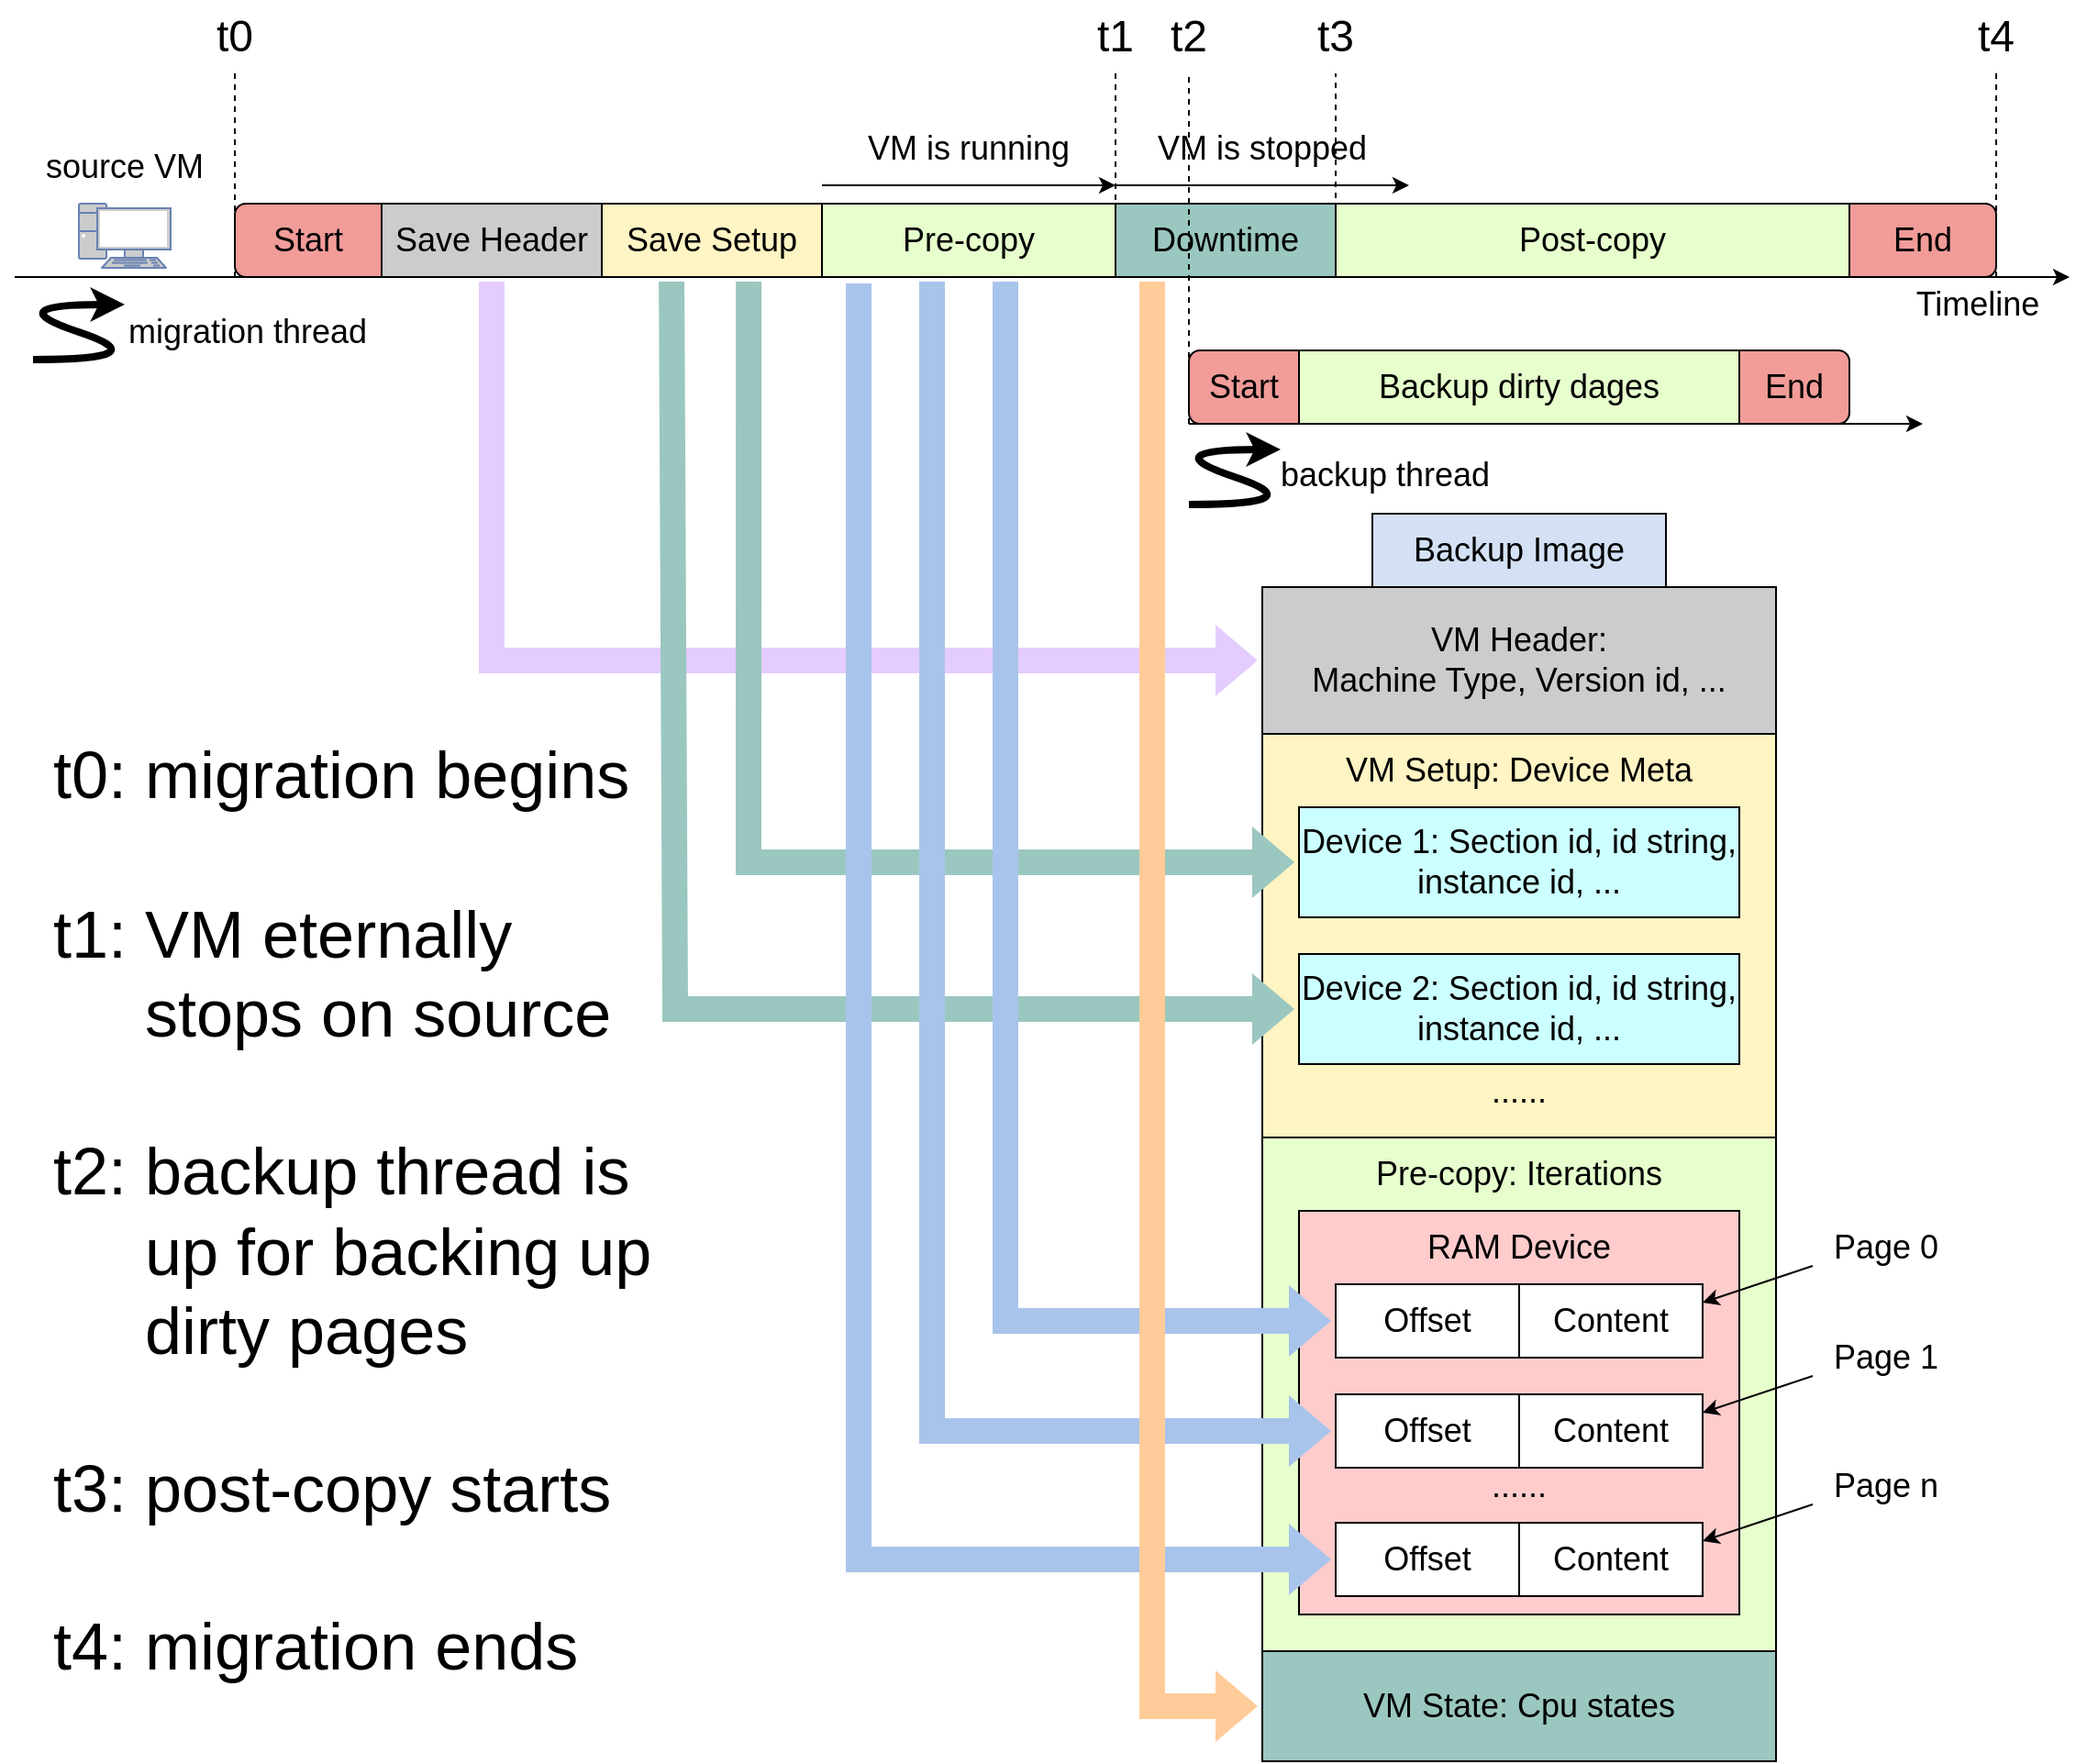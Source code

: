 <mxfile version="21.0.4" type="github">
  <diagram name="第 1 页" id="Lb_gxIyqJA8a55h3Iyhm">
    <mxGraphModel dx="2854" dy="1147" grid="1" gridSize="10" guides="1" tooltips="1" connect="1" arrows="1" fold="1" page="1" pageScale="1" pageWidth="827" pageHeight="1169" background="none" math="0" shadow="0">
      <root>
        <mxCell id="0" />
        <mxCell id="1" parent="0" />
        <mxCell id="mzbfThB3kD6rosfz20jr-2" value="" style="rounded=0;whiteSpace=wrap;html=1;" vertex="1" parent="1">
          <mxGeometry x="680" y="400" width="280" height="640" as="geometry" />
        </mxCell>
        <mxCell id="mzbfThB3kD6rosfz20jr-3" value="" style="rounded=1;whiteSpace=wrap;html=1;fontSize=18;fillColor=#F19C99;" vertex="1" parent="1">
          <mxGeometry x="960" y="191" width="120" height="40" as="geometry" />
        </mxCell>
        <mxCell id="mzbfThB3kD6rosfz20jr-4" value="" style="rounded=1;whiteSpace=wrap;html=1;fillColor=#F19C99;" vertex="1" parent="1">
          <mxGeometry x="120" y="191" width="120" height="40" as="geometry" />
        </mxCell>
        <mxCell id="mzbfThB3kD6rosfz20jr-5" value="&lt;font style=&quot;font-size: 18px;&quot;&gt;Start&lt;/font&gt;" style="text;html=1;strokeColor=none;fillColor=none;align=center;verticalAlign=middle;whiteSpace=wrap;rounded=0;" vertex="1" parent="1">
          <mxGeometry x="130" y="196" width="60" height="30" as="geometry" />
        </mxCell>
        <mxCell id="mzbfThB3kD6rosfz20jr-6" value="" style="endArrow=classic;html=1;rounded=0;fontSize=18;" edge="1" parent="1">
          <mxGeometry width="50" height="50" relative="1" as="geometry">
            <mxPoint y="231" as="sourcePoint" />
            <mxPoint x="1120" y="231" as="targetPoint" />
          </mxGeometry>
        </mxCell>
        <mxCell id="mzbfThB3kD6rosfz20jr-7" value="Pre-copy" style="rounded=0;whiteSpace=wrap;html=1;fontSize=18;fillColor=#E6FFCC;" vertex="1" parent="1">
          <mxGeometry x="440" y="191" width="160" height="40" as="geometry" />
        </mxCell>
        <mxCell id="mzbfThB3kD6rosfz20jr-8" value="Downtime" style="rounded=0;whiteSpace=wrap;html=1;fontSize=18;fillColor=#9AC7BF;" vertex="1" parent="1">
          <mxGeometry x="600" y="191" width="120" height="40" as="geometry" />
        </mxCell>
        <mxCell id="mzbfThB3kD6rosfz20jr-9" value="Post-copy" style="rounded=0;whiteSpace=wrap;html=1;fontSize=18;fillColor=#E6FFCC;" vertex="1" parent="1">
          <mxGeometry x="720" y="191" width="280" height="40" as="geometry" />
        </mxCell>
        <mxCell id="mzbfThB3kD6rosfz20jr-10" value="&lt;font style=&quot;font-size: 18px;&quot;&gt;End&lt;/font&gt;" style="text;html=1;strokeColor=none;fillColor=none;align=center;verticalAlign=middle;whiteSpace=wrap;rounded=0;" vertex="1" parent="1">
          <mxGeometry x="1010" y="196" width="60" height="30" as="geometry" />
        </mxCell>
        <mxCell id="mzbfThB3kD6rosfz20jr-11" value="Timeline" style="text;html=1;strokeColor=none;fillColor=none;align=center;verticalAlign=middle;whiteSpace=wrap;rounded=0;fontSize=18;" vertex="1" parent="1">
          <mxGeometry x="1020" y="231" width="100" height="30" as="geometry" />
        </mxCell>
        <mxCell id="mzbfThB3kD6rosfz20jr-12" value="" style="fontColor=#0066CC;verticalAlign=top;verticalLabelPosition=bottom;labelPosition=center;align=center;html=1;outlineConnect=0;fillColor=#CCCCCC;strokeColor=#6881B3;gradientColor=none;gradientDirection=north;strokeWidth=2;shape=mxgraph.networks.pc;fontSize=18;" vertex="1" parent="1">
          <mxGeometry x="35" y="191" width="50" height="35" as="geometry" />
        </mxCell>
        <mxCell id="mzbfThB3kD6rosfz20jr-15" value="source VM" style="text;html=1;strokeColor=none;fillColor=none;align=center;verticalAlign=middle;whiteSpace=wrap;rounded=0;fontSize=18;" vertex="1" parent="1">
          <mxGeometry y="151" width="120" height="40" as="geometry" />
        </mxCell>
        <mxCell id="mzbfThB3kD6rosfz20jr-37" value="Save Header" style="rounded=0;whiteSpace=wrap;html=1;fontSize=18;fillColor=#CCCCCC;" vertex="1" parent="1">
          <mxGeometry x="200" y="191" width="120" height="40" as="geometry" />
        </mxCell>
        <mxCell id="mzbfThB3kD6rosfz20jr-38" value="Save Setup" style="rounded=0;whiteSpace=wrap;html=1;fontSize=18;fillColor=#FFF4C3;" vertex="1" parent="1">
          <mxGeometry x="320" y="191" width="120" height="40" as="geometry" />
        </mxCell>
        <mxCell id="mzbfThB3kD6rosfz20jr-40" value="" style="shape=flexArrow;endArrow=classic;html=1;rounded=0;entryX=0;entryY=0.5;entryDx=0;entryDy=0;strokeColor=none;fillColor=#E5CCFF;strokeWidth=5;exitX=0.5;exitY=1;exitDx=0;exitDy=0;" edge="1" parent="1" source="mzbfThB3kD6rosfz20jr-37" target="mzbfThB3kD6rosfz20jr-41">
          <mxGeometry width="50" height="50" relative="1" as="geometry">
            <mxPoint x="260" y="320" as="sourcePoint" />
            <mxPoint x="370" y="520" as="targetPoint" />
            <Array as="points">
              <mxPoint x="260" y="440" />
            </Array>
          </mxGeometry>
        </mxCell>
        <mxCell id="mzbfThB3kD6rosfz20jr-41" value="&lt;font style=&quot;font-size: 18px;&quot;&gt;VM Header:&lt;br&gt;Machine Type, Version id, ...&lt;/font&gt;" style="rounded=0;whiteSpace=wrap;html=1;fillColor=#CCCCCC;" vertex="1" parent="1">
          <mxGeometry x="680" y="400" width="280" height="80" as="geometry" />
        </mxCell>
        <mxCell id="mzbfThB3kD6rosfz20jr-45" value="&lt;font style=&quot;font-size: 18px;&quot;&gt;&lt;br&gt;&lt;/font&gt;" style="rounded=0;whiteSpace=wrap;html=1;fillColor=#FFF4C3;" vertex="1" parent="1">
          <mxGeometry x="680" y="480" width="280" height="220" as="geometry" />
        </mxCell>
        <mxCell id="mzbfThB3kD6rosfz20jr-46" value="&lt;span style=&quot;font-size: 18px;&quot;&gt;Device 1: Section id, id string, &lt;br&gt;instance id, ...&lt;br&gt;&lt;/span&gt;" style="rounded=0;whiteSpace=wrap;html=1;fillColor=#CCFFFF;" vertex="1" parent="1">
          <mxGeometry x="700" y="520" width="240" height="60" as="geometry" />
        </mxCell>
        <mxCell id="mzbfThB3kD6rosfz20jr-47" value="&lt;font style=&quot;font-size: 18px;&quot;&gt;VM Setup: Device Meta&lt;/font&gt;" style="text;html=1;strokeColor=none;fillColor=none;align=center;verticalAlign=middle;whiteSpace=wrap;rounded=0;" vertex="1" parent="1">
          <mxGeometry x="680" y="480" width="280" height="40" as="geometry" />
        </mxCell>
        <mxCell id="mzbfThB3kD6rosfz20jr-48" value="&lt;span style=&quot;font-size: 18px;&quot;&gt;Device 2: Section id, id string, &lt;br&gt;instance id, ...&lt;br&gt;&lt;/span&gt;" style="rounded=0;whiteSpace=wrap;html=1;fillColor=#CCFFFF;" vertex="1" parent="1">
          <mxGeometry x="700" y="600" width="240" height="60" as="geometry" />
        </mxCell>
        <mxCell id="mzbfThB3kD6rosfz20jr-49" value="&lt;font style=&quot;font-size: 18px;&quot;&gt;......&lt;/font&gt;" style="text;html=1;strokeColor=none;fillColor=none;align=center;verticalAlign=middle;whiteSpace=wrap;rounded=0;" vertex="1" parent="1">
          <mxGeometry x="790" y="660" width="60" height="30" as="geometry" />
        </mxCell>
        <mxCell id="mzbfThB3kD6rosfz20jr-50" value="" style="rounded=0;whiteSpace=wrap;html=1;fillColor=#E6FFCC;" vertex="1" parent="1">
          <mxGeometry x="680" y="700" width="280" height="280" as="geometry" />
        </mxCell>
        <mxCell id="mzbfThB3kD6rosfz20jr-51" value="&lt;font style=&quot;font-size: 18px;&quot;&gt;Pre-copy: Iterations&lt;/font&gt;" style="text;html=1;strokeColor=none;fillColor=none;align=center;verticalAlign=middle;whiteSpace=wrap;rounded=0;" vertex="1" parent="1">
          <mxGeometry x="680" y="700" width="280" height="40" as="geometry" />
        </mxCell>
        <mxCell id="mzbfThB3kD6rosfz20jr-54" value="" style="rounded=0;whiteSpace=wrap;html=1;fillColor=#FFCCCC;" vertex="1" parent="1">
          <mxGeometry x="700" y="740" width="240" height="220" as="geometry" />
        </mxCell>
        <mxCell id="mzbfThB3kD6rosfz20jr-52" value="&lt;font style=&quot;font-size: 18px;&quot;&gt;Offset&lt;/font&gt;" style="rounded=0;whiteSpace=wrap;html=1;" vertex="1" parent="1">
          <mxGeometry x="720" y="780" width="100" height="40" as="geometry" />
        </mxCell>
        <mxCell id="mzbfThB3kD6rosfz20jr-53" value="&lt;font style=&quot;font-size: 18px;&quot;&gt;Content&lt;/font&gt;" style="rounded=0;whiteSpace=wrap;html=1;" vertex="1" parent="1">
          <mxGeometry x="820" y="780" width="100" height="40" as="geometry" />
        </mxCell>
        <mxCell id="mzbfThB3kD6rosfz20jr-55" value="&lt;font style=&quot;font-size: 18px;&quot;&gt;RAM Device&lt;/font&gt;" style="text;html=1;strokeColor=none;fillColor=none;align=center;verticalAlign=middle;whiteSpace=wrap;rounded=0;" vertex="1" parent="1">
          <mxGeometry x="700" y="740" width="240" height="40" as="geometry" />
        </mxCell>
        <mxCell id="mzbfThB3kD6rosfz20jr-56" value="&lt;font style=&quot;font-size: 18px;&quot;&gt;Offset&lt;/font&gt;" style="rounded=0;whiteSpace=wrap;html=1;" vertex="1" parent="1">
          <mxGeometry x="720" y="840" width="100" height="40" as="geometry" />
        </mxCell>
        <mxCell id="mzbfThB3kD6rosfz20jr-57" value="&lt;font style=&quot;font-size: 18px;&quot;&gt;Content&lt;/font&gt;" style="rounded=0;whiteSpace=wrap;html=1;" vertex="1" parent="1">
          <mxGeometry x="820" y="840" width="100" height="40" as="geometry" />
        </mxCell>
        <mxCell id="mzbfThB3kD6rosfz20jr-58" value="&lt;font style=&quot;font-size: 18px;&quot;&gt;......&lt;/font&gt;" style="text;html=1;strokeColor=none;fillColor=none;align=center;verticalAlign=middle;whiteSpace=wrap;rounded=0;" vertex="1" parent="1">
          <mxGeometry x="790" y="880" width="60" height="20" as="geometry" />
        </mxCell>
        <mxCell id="mzbfThB3kD6rosfz20jr-59" value="&lt;font style=&quot;font-size: 18px;&quot;&gt;Offset&lt;/font&gt;" style="rounded=0;whiteSpace=wrap;html=1;" vertex="1" parent="1">
          <mxGeometry x="720" y="910" width="100" height="40" as="geometry" />
        </mxCell>
        <mxCell id="mzbfThB3kD6rosfz20jr-60" value="&lt;font style=&quot;font-size: 18px;&quot;&gt;Content&lt;/font&gt;" style="rounded=0;whiteSpace=wrap;html=1;" vertex="1" parent="1">
          <mxGeometry x="820" y="910" width="100" height="40" as="geometry" />
        </mxCell>
        <mxCell id="mzbfThB3kD6rosfz20jr-43" value="" style="shape=flexArrow;endArrow=classic;html=1;rounded=0;entryX=0;entryY=0.5;entryDx=0;entryDy=0;strokeColor=none;fillColor=#9AC7BF;strokeWidth=5;exitX=0.317;exitY=1;exitDx=0;exitDy=0;exitPerimeter=0;" edge="1" parent="1" source="mzbfThB3kD6rosfz20jr-38" target="mzbfThB3kD6rosfz20jr-48">
          <mxGeometry width="50" height="50" relative="1" as="geometry">
            <mxPoint x="360" y="320" as="sourcePoint" />
            <mxPoint x="800" y="520" as="targetPoint" />
            <Array as="points">
              <mxPoint x="360" y="630" />
            </Array>
          </mxGeometry>
        </mxCell>
        <mxCell id="mzbfThB3kD6rosfz20jr-64" value="" style="shape=flexArrow;endArrow=classic;html=1;rounded=0;entryX=0;entryY=0.5;entryDx=0;entryDy=0;strokeColor=none;fillColor=#9AC7BF;strokeWidth=5;exitX=0.667;exitY=1;exitDx=0;exitDy=0;exitPerimeter=0;" edge="1" parent="1" source="mzbfThB3kD6rosfz20jr-38" target="mzbfThB3kD6rosfz20jr-46">
          <mxGeometry width="50" height="50" relative="1" as="geometry">
            <mxPoint x="400" y="320" as="sourcePoint" />
            <mxPoint x="740" y="630" as="targetPoint" />
            <Array as="points">
              <mxPoint x="400" y="550" />
            </Array>
          </mxGeometry>
        </mxCell>
        <mxCell id="mzbfThB3kD6rosfz20jr-61" value="" style="shape=flexArrow;endArrow=classic;html=1;rounded=0;entryX=0;entryY=1;entryDx=0;entryDy=0;strokeColor=none;fillColor=#A9C4EB;strokeWidth=5;exitX=0.125;exitY=1.025;exitDx=0;exitDy=0;exitPerimeter=0;" edge="1" parent="1" source="mzbfThB3kD6rosfz20jr-7">
          <mxGeometry width="50" height="50" relative="1" as="geometry">
            <mxPoint x="460" y="320" as="sourcePoint" />
            <mxPoint x="720" y="930" as="targetPoint" />
            <Array as="points">
              <mxPoint x="460" y="930" />
            </Array>
          </mxGeometry>
        </mxCell>
        <mxCell id="mzbfThB3kD6rosfz20jr-62" value="" style="shape=flexArrow;endArrow=classic;html=1;rounded=0;entryX=0;entryY=1;entryDx=0;entryDy=0;strokeColor=none;fillColor=#A9C4EB;strokeWidth=5;exitX=0.375;exitY=1;exitDx=0;exitDy=0;exitPerimeter=0;" edge="1" parent="1" source="mzbfThB3kD6rosfz20jr-7">
          <mxGeometry width="50" height="50" relative="1" as="geometry">
            <mxPoint x="500" y="320" as="sourcePoint" />
            <mxPoint x="720" y="860" as="targetPoint" />
            <Array as="points">
              <mxPoint x="500" y="860" />
            </Array>
          </mxGeometry>
        </mxCell>
        <mxCell id="mzbfThB3kD6rosfz20jr-63" value="" style="shape=flexArrow;endArrow=classic;html=1;rounded=0;entryX=0;entryY=1;entryDx=0;entryDy=0;strokeColor=none;fillColor=#A9C4EB;strokeWidth=5;exitX=0.625;exitY=1;exitDx=0;exitDy=0;exitPerimeter=0;" edge="1" parent="1" source="mzbfThB3kD6rosfz20jr-7">
          <mxGeometry width="50" height="50" relative="1" as="geometry">
            <mxPoint x="460" y="190" as="sourcePoint" />
            <mxPoint x="720" y="800" as="targetPoint" />
            <Array as="points">
              <mxPoint x="540" y="800" />
            </Array>
          </mxGeometry>
        </mxCell>
        <mxCell id="mzbfThB3kD6rosfz20jr-65" value="" style="shape=flexArrow;endArrow=classic;html=1;rounded=0;entryX=0;entryY=0.5;entryDx=0;entryDy=0;strokeColor=none;fillColor=#FFCC99;strokeWidth=5;exitX=0.167;exitY=1;exitDx=0;exitDy=0;exitPerimeter=0;" edge="1" parent="1" source="mzbfThB3kD6rosfz20jr-8" target="mzbfThB3kD6rosfz20jr-66">
          <mxGeometry width="50" height="50" relative="1" as="geometry">
            <mxPoint x="620" y="320" as="sourcePoint" />
            <mxPoint x="800" y="800" as="targetPoint" />
            <Array as="points">
              <mxPoint x="620" y="1010" />
            </Array>
          </mxGeometry>
        </mxCell>
        <mxCell id="mzbfThB3kD6rosfz20jr-66" value="&lt;font style=&quot;font-size: 18px;&quot;&gt;VM State: Cpu states&lt;/font&gt;" style="rounded=0;whiteSpace=wrap;html=1;fillColor=#9AC7BF;" vertex="1" parent="1">
          <mxGeometry x="680" y="980" width="280" height="60" as="geometry" />
        </mxCell>
        <mxCell id="mzbfThB3kD6rosfz20jr-67" value="&lt;font style=&quot;font-size: 18px;&quot;&gt;Page 0&lt;/font&gt;" style="text;html=1;strokeColor=none;fillColor=none;align=center;verticalAlign=middle;whiteSpace=wrap;rounded=0;" vertex="1" parent="1">
          <mxGeometry x="980" y="740" width="80" height="40" as="geometry" />
        </mxCell>
        <mxCell id="mzbfThB3kD6rosfz20jr-68" value="&lt;font style=&quot;font-size: 18px;&quot;&gt;Page 1&lt;/font&gt;" style="text;html=1;strokeColor=none;fillColor=none;align=center;verticalAlign=middle;whiteSpace=wrap;rounded=0;" vertex="1" parent="1">
          <mxGeometry x="980" y="800" width="80" height="40" as="geometry" />
        </mxCell>
        <mxCell id="mzbfThB3kD6rosfz20jr-69" value="&lt;font style=&quot;font-size: 18px;&quot;&gt;Page n&lt;/font&gt;" style="text;html=1;strokeColor=none;fillColor=none;align=center;verticalAlign=middle;whiteSpace=wrap;rounded=0;" vertex="1" parent="1">
          <mxGeometry x="980" y="870" width="80" height="40" as="geometry" />
        </mxCell>
        <mxCell id="mzbfThB3kD6rosfz20jr-70" value="" style="endArrow=classic;html=1;rounded=0;exitX=0;exitY=0.75;exitDx=0;exitDy=0;entryX=1;entryY=0.25;entryDx=0;entryDy=0;" edge="1" parent="1" source="mzbfThB3kD6rosfz20jr-67" target="mzbfThB3kD6rosfz20jr-53">
          <mxGeometry width="50" height="50" relative="1" as="geometry">
            <mxPoint x="1130" y="750" as="sourcePoint" />
            <mxPoint x="1070" y="810" as="targetPoint" />
          </mxGeometry>
        </mxCell>
        <mxCell id="mzbfThB3kD6rosfz20jr-71" value="" style="endArrow=classic;html=1;rounded=0;exitX=0;exitY=0.75;exitDx=0;exitDy=0;entryX=1;entryY=0.25;entryDx=0;entryDy=0;" edge="1" parent="1">
          <mxGeometry width="50" height="50" relative="1" as="geometry">
            <mxPoint x="980" y="830" as="sourcePoint" />
            <mxPoint x="920" y="850" as="targetPoint" />
          </mxGeometry>
        </mxCell>
        <mxCell id="mzbfThB3kD6rosfz20jr-72" value="" style="endArrow=classic;html=1;rounded=0;exitX=0;exitY=0.75;exitDx=0;exitDy=0;entryX=1;entryY=0.25;entryDx=0;entryDy=0;" edge="1" parent="1">
          <mxGeometry width="50" height="50" relative="1" as="geometry">
            <mxPoint x="980" y="900" as="sourcePoint" />
            <mxPoint x="920" y="920" as="targetPoint" />
          </mxGeometry>
        </mxCell>
        <mxCell id="mzbfThB3kD6rosfz20jr-85" value="&lt;font style=&quot;font-size: 18px;&quot;&gt;migration thread&lt;/font&gt;" style="text;html=1;strokeColor=none;fillColor=none;align=center;verticalAlign=middle;whiteSpace=wrap;rounded=0;" vertex="1" parent="1">
          <mxGeometry x="47" y="241" width="160" height="40" as="geometry" />
        </mxCell>
        <mxCell id="mzbfThB3kD6rosfz20jr-86" value="" style="endArrow=classic;html=1;rounded=0;" edge="1" parent="1">
          <mxGeometry width="50" height="50" relative="1" as="geometry">
            <mxPoint x="640" y="311" as="sourcePoint" />
            <mxPoint x="1040" y="311" as="targetPoint" />
          </mxGeometry>
        </mxCell>
        <mxCell id="mzbfThB3kD6rosfz20jr-87" value="" style="endArrow=none;html=1;rounded=0;dashed=1;" edge="1" parent="1">
          <mxGeometry width="50" height="50" relative="1" as="geometry">
            <mxPoint x="640" y="311" as="sourcePoint" />
            <mxPoint x="640" y="120" as="targetPoint" />
          </mxGeometry>
        </mxCell>
        <mxCell id="mzbfThB3kD6rosfz20jr-88" value="&lt;font style=&quot;font-size: 18px;&quot;&gt;backup thread&lt;/font&gt;" style="text;html=1;strokeColor=none;fillColor=none;align=center;verticalAlign=middle;whiteSpace=wrap;rounded=0;" vertex="1" parent="1">
          <mxGeometry x="667" y="319" width="160" height="40" as="geometry" />
        </mxCell>
        <mxCell id="mzbfThB3kD6rosfz20jr-89" value="" style="rounded=1;whiteSpace=wrap;html=1;fillColor=#F19C99;" vertex="1" parent="1">
          <mxGeometry x="640" y="271" width="120" height="40" as="geometry" />
        </mxCell>
        <mxCell id="mzbfThB3kD6rosfz20jr-90" value="&lt;font style=&quot;font-size: 18px;&quot;&gt;Start&lt;/font&gt;" style="text;html=1;strokeColor=none;fillColor=none;align=center;verticalAlign=middle;whiteSpace=wrap;rounded=0;" vertex="1" parent="1">
          <mxGeometry x="640" y="276" width="60" height="30" as="geometry" />
        </mxCell>
        <mxCell id="mzbfThB3kD6rosfz20jr-92" value="" style="rounded=1;whiteSpace=wrap;html=1;fontSize=18;fillColor=#F19C99;" vertex="1" parent="1">
          <mxGeometry x="880" y="271" width="120" height="40" as="geometry" />
        </mxCell>
        <mxCell id="mzbfThB3kD6rosfz20jr-93" value="&lt;font style=&quot;font-size: 18px;&quot;&gt;End&lt;/font&gt;" style="text;html=1;strokeColor=none;fillColor=none;align=center;verticalAlign=middle;whiteSpace=wrap;rounded=0;" vertex="1" parent="1">
          <mxGeometry x="940" y="276" width="60" height="30" as="geometry" />
        </mxCell>
        <mxCell id="mzbfThB3kD6rosfz20jr-91" value="Backup dirty dages" style="rounded=0;whiteSpace=wrap;html=1;fontSize=18;fillColor=#E6FFCC;" vertex="1" parent="1">
          <mxGeometry x="700" y="271" width="240" height="40" as="geometry" />
        </mxCell>
        <mxCell id="mzbfThB3kD6rosfz20jr-94" value="" style="endArrow=none;html=1;rounded=0;dashed=1;" edge="1" parent="1">
          <mxGeometry width="50" height="50" relative="1" as="geometry">
            <mxPoint x="600" y="231" as="sourcePoint" />
            <mxPoint x="600" y="120" as="targetPoint" />
          </mxGeometry>
        </mxCell>
        <mxCell id="mzbfThB3kD6rosfz20jr-95" value="" style="endArrow=classic;html=1;rounded=0;" edge="1" parent="1">
          <mxGeometry width="50" height="50" relative="1" as="geometry">
            <mxPoint x="440" y="181" as="sourcePoint" />
            <mxPoint x="600" y="181" as="targetPoint" />
          </mxGeometry>
        </mxCell>
        <mxCell id="mzbfThB3kD6rosfz20jr-96" value="VM is running" style="text;html=1;strokeColor=none;fillColor=none;align=center;verticalAlign=middle;whiteSpace=wrap;rounded=0;fontSize=18;" vertex="1" parent="1">
          <mxGeometry x="440" y="151" width="160" height="20" as="geometry" />
        </mxCell>
        <mxCell id="mzbfThB3kD6rosfz20jr-97" value="" style="endArrow=classic;html=1;rounded=0;" edge="1" parent="1">
          <mxGeometry width="50" height="50" relative="1" as="geometry">
            <mxPoint x="600" y="181" as="sourcePoint" />
            <mxPoint x="760" y="181" as="targetPoint" />
          </mxGeometry>
        </mxCell>
        <mxCell id="mzbfThB3kD6rosfz20jr-98" value="VM is stopped" style="text;html=1;strokeColor=none;fillColor=none;align=center;verticalAlign=middle;whiteSpace=wrap;rounded=0;fontSize=18;" vertex="1" parent="1">
          <mxGeometry x="600" y="151" width="160" height="20" as="geometry" />
        </mxCell>
        <mxCell id="mzbfThB3kD6rosfz20jr-100" value="" style="curved=1;endArrow=classic;html=1;rounded=0;strokeWidth=4;" edge="1" parent="1">
          <mxGeometry width="50" height="50" relative="1" as="geometry">
            <mxPoint x="10" y="276" as="sourcePoint" />
            <mxPoint x="60" y="246" as="targetPoint" />
            <Array as="points">
              <mxPoint x="80" y="276" />
              <mxPoint x="-10" y="246" />
            </Array>
          </mxGeometry>
        </mxCell>
        <mxCell id="mzbfThB3kD6rosfz20jr-101" value="" style="curved=1;endArrow=classic;html=1;rounded=0;strokeWidth=4;" edge="1" parent="1">
          <mxGeometry width="50" height="50" relative="1" as="geometry">
            <mxPoint x="640" y="355" as="sourcePoint" />
            <mxPoint x="690" y="325" as="targetPoint" />
            <Array as="points">
              <mxPoint x="710" y="355" />
              <mxPoint x="620" y="325" />
            </Array>
          </mxGeometry>
        </mxCell>
        <mxCell id="mzbfThB3kD6rosfz20jr-102" value="" style="endArrow=none;html=1;rounded=0;dashed=1;" edge="1" parent="1">
          <mxGeometry width="50" height="50" relative="1" as="geometry">
            <mxPoint x="120" y="231" as="sourcePoint" />
            <mxPoint x="120" y="120" as="targetPoint" />
          </mxGeometry>
        </mxCell>
        <mxCell id="mzbfThB3kD6rosfz20jr-104" value="" style="endArrow=none;html=1;rounded=0;dashed=1;" edge="1" parent="1">
          <mxGeometry width="50" height="50" relative="1" as="geometry">
            <mxPoint x="1080" y="231" as="sourcePoint" />
            <mxPoint x="1080" y="120" as="targetPoint" />
          </mxGeometry>
        </mxCell>
        <mxCell id="mzbfThB3kD6rosfz20jr-105" value="&lt;span style=&quot;font-size: 24px;&quot;&gt;t0&lt;/span&gt;" style="text;html=1;strokeColor=none;fillColor=none;align=center;verticalAlign=middle;whiteSpace=wrap;rounded=0;" vertex="1" parent="1">
          <mxGeometry x="100" y="80" width="40" height="40" as="geometry" />
        </mxCell>
        <mxCell id="mzbfThB3kD6rosfz20jr-106" value="&lt;span style=&quot;font-size: 24px;&quot;&gt;t1&lt;/span&gt;" style="text;html=1;strokeColor=none;fillColor=none;align=center;verticalAlign=middle;whiteSpace=wrap;rounded=0;" vertex="1" parent="1">
          <mxGeometry x="580" y="80" width="40" height="40" as="geometry" />
        </mxCell>
        <mxCell id="mzbfThB3kD6rosfz20jr-107" value="&lt;span style=&quot;font-size: 24px;&quot;&gt;t2&lt;/span&gt;" style="text;html=1;strokeColor=none;fillColor=none;align=center;verticalAlign=middle;whiteSpace=wrap;rounded=0;" vertex="1" parent="1">
          <mxGeometry x="620" y="80" width="40" height="40" as="geometry" />
        </mxCell>
        <mxCell id="mzbfThB3kD6rosfz20jr-108" value="&lt;span style=&quot;font-size: 24px;&quot;&gt;t3&lt;/span&gt;" style="text;html=1;strokeColor=none;fillColor=none;align=center;verticalAlign=middle;whiteSpace=wrap;rounded=0;" vertex="1" parent="1">
          <mxGeometry x="700" y="80" width="40" height="40" as="geometry" />
        </mxCell>
        <mxCell id="mzbfThB3kD6rosfz20jr-39" value="Backup Image" style="text;html=1;strokeColor=default;fillColor=#D4E1F5;align=center;verticalAlign=middle;whiteSpace=wrap;rounded=0;fontSize=18;" vertex="1" parent="1">
          <mxGeometry x="740" y="360" width="160" height="40" as="geometry" />
        </mxCell>
        <mxCell id="mzbfThB3kD6rosfz20jr-109" value="&lt;div style=&quot;text-align: left;&quot;&gt;&lt;font style=&quot;font-size: 36px;&quot;&gt;t0: migration begins&lt;/font&gt;&lt;/div&gt;&lt;div style=&quot;text-align: left;&quot;&gt;&lt;font style=&quot;font-size: 36px;&quot;&gt;&lt;br&gt;&lt;/font&gt;&lt;/div&gt;&lt;div style=&quot;text-align: left;&quot;&gt;&lt;font style=&quot;font-size: 36px;&quot;&gt;&lt;div style=&quot;&quot;&gt;t1: VM eternally&amp;nbsp; &amp;nbsp; &amp;nbsp; &amp;nbsp; &amp;nbsp; &amp;nbsp; &amp;nbsp;stops on source&lt;/div&gt;&lt;div style=&quot;&quot;&gt;&lt;br&gt;&lt;/div&gt;&lt;div style=&quot;&quot;&gt;t2: backup thread is&amp;nbsp; &amp;nbsp; &amp;nbsp; &amp;nbsp;up for backing up&amp;nbsp; &amp;nbsp; &amp;nbsp; &amp;nbsp;dirty pages&lt;/div&gt;&lt;div style=&quot;&quot;&gt;&lt;br&gt;&lt;/div&gt;&lt;div style=&quot;&quot;&gt;t3: post-copy starts&lt;/div&gt;&lt;div style=&quot;&quot;&gt;&lt;br&gt;&lt;/div&gt;&lt;div style=&quot;&quot;&gt;t4: migration ends&lt;/div&gt;&lt;/font&gt;&lt;/div&gt;" style="text;html=1;strokeColor=none;fillColor=none;align=center;verticalAlign=middle;whiteSpace=wrap;rounded=0;" vertex="1" parent="1">
          <mxGeometry x="20" y="480" width="340" height="520" as="geometry" />
        </mxCell>
        <mxCell id="mzbfThB3kD6rosfz20jr-111" value="" style="endArrow=none;html=1;rounded=0;dashed=1;" edge="1" parent="1">
          <mxGeometry width="50" height="50" relative="1" as="geometry">
            <mxPoint x="720" y="230" as="sourcePoint" />
            <mxPoint x="720" y="120" as="targetPoint" />
          </mxGeometry>
        </mxCell>
        <mxCell id="mzbfThB3kD6rosfz20jr-112" value="&lt;span style=&quot;font-size: 24px;&quot;&gt;t4&lt;/span&gt;" style="text;html=1;strokeColor=none;fillColor=none;align=center;verticalAlign=middle;whiteSpace=wrap;rounded=0;" vertex="1" parent="1">
          <mxGeometry x="1060" y="80" width="40" height="40" as="geometry" />
        </mxCell>
      </root>
    </mxGraphModel>
  </diagram>
</mxfile>

